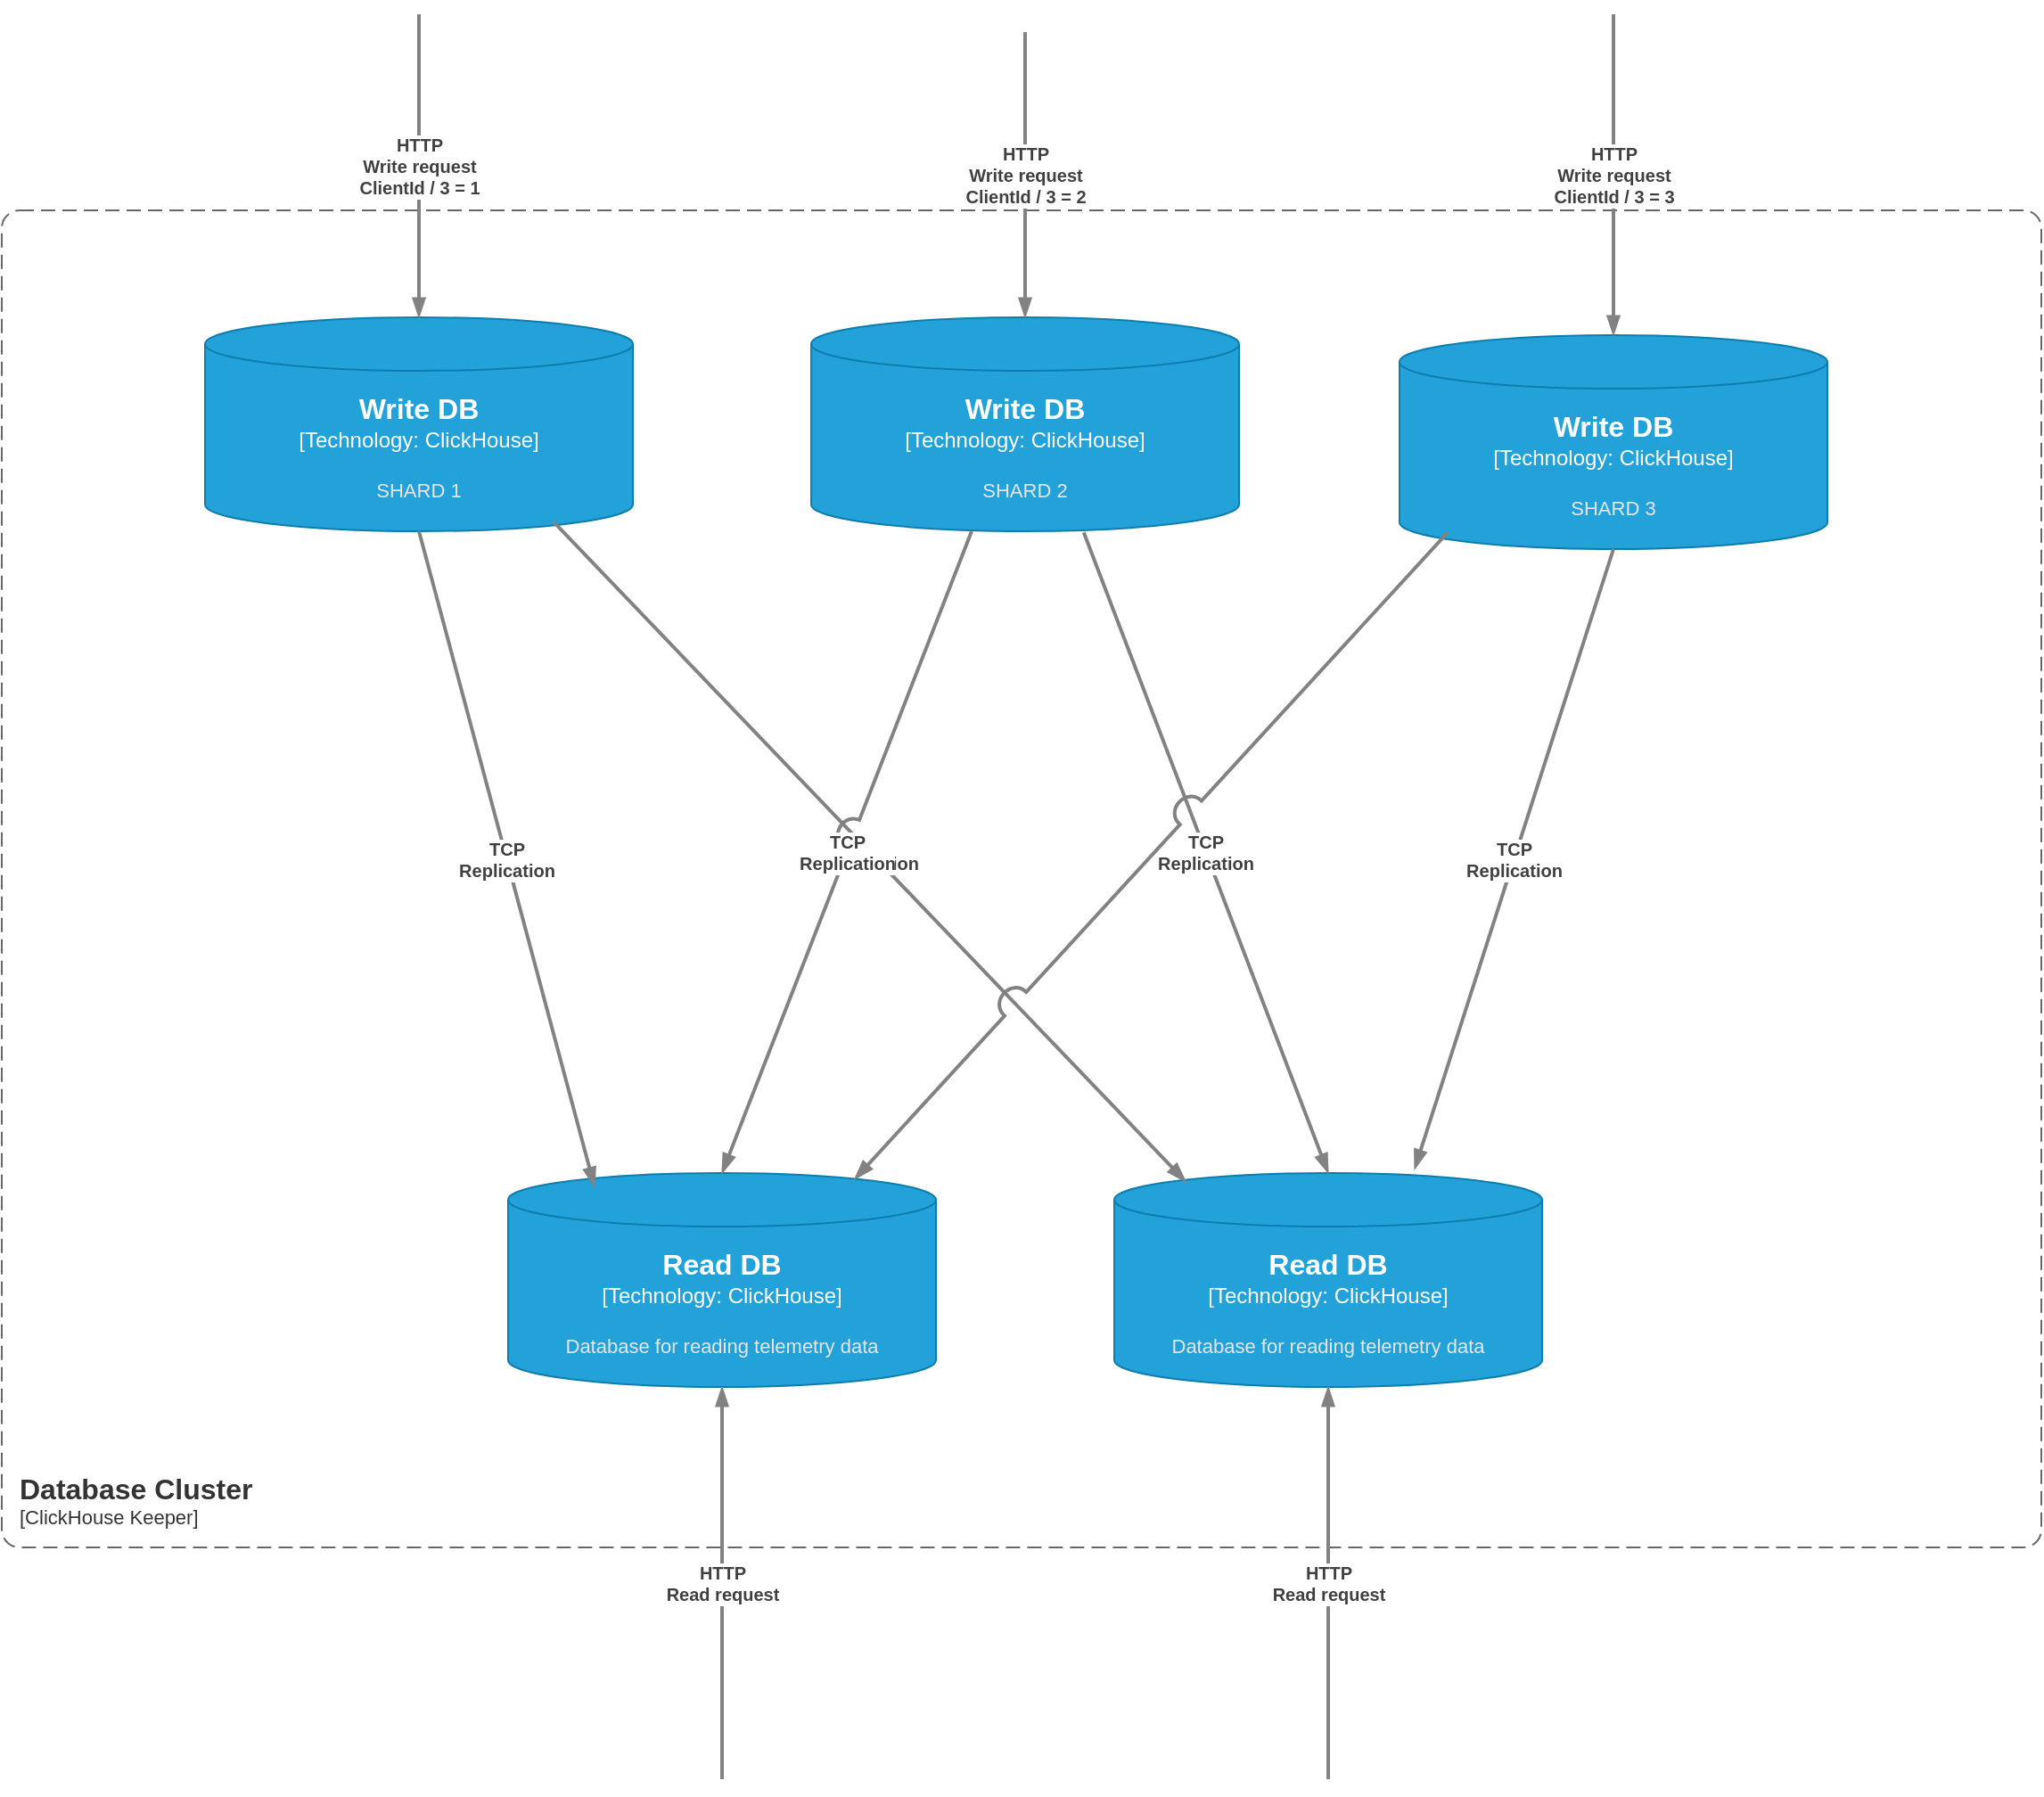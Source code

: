 <mxfile version="28.2.8">
  <diagram name="Страница — 1" id="ujGPFUUlUu314SVW7iKh">
    <mxGraphModel dx="200" dy="-6" grid="1" gridSize="10" guides="1" tooltips="1" connect="1" arrows="1" fold="1" page="1" pageScale="1" pageWidth="827" pageHeight="1169" math="0" shadow="0">
      <root>
        <mxCell id="0" />
        <mxCell id="1" parent="0" />
        <object placeholders="1" c4Name="Database Cluster" c4Type="SystemScopeBoundary" c4Application="ClickHouse Keeper" label="&lt;font style=&quot;font-size: 16px&quot;&gt;&lt;b&gt;&lt;div style=&quot;text-align: left&quot;&gt;%c4Name%&lt;/div&gt;&lt;/b&gt;&lt;/font&gt;&lt;div style=&quot;text-align: left&quot;&gt;[%c4Application%]&lt;/div&gt;" id="jmnfcBLgqMKQNApPhHJI-1">
          <mxCell style="rounded=1;fontSize=11;whiteSpace=wrap;html=1;dashed=1;arcSize=20;fillColor=none;strokeColor=#666666;fontColor=#333333;labelBackgroundColor=none;align=left;verticalAlign=bottom;labelBorderColor=none;spacingTop=0;spacing=10;dashPattern=8 4;metaEdit=1;rotatable=0;perimeter=rectanglePerimeter;noLabel=0;labelPadding=0;allowArrows=0;connectable=0;expand=0;recursiveResize=0;editable=1;pointerEvents=0;absoluteArcSize=1;points=[[0.25,0,0],[0.5,0,0],[0.75,0,0],[1,0.25,0],[1,0.5,0],[1,0.75,0],[0.75,1,0],[0.5,1,0],[0.25,1,0],[0,0.75,0],[0,0.5,0],[0,0.25,0]];" vertex="1" parent="1">
            <mxGeometry x="2346" y="1360" width="1144" height="750" as="geometry" />
          </mxCell>
        </object>
        <object placeholders="1" c4Name="Write DB" c4Type="Technology" c4Technology="ClickHouse" c4Description="SHARD 1" label="&lt;font style=&quot;font-size: 16px&quot;&gt;&lt;b&gt;%c4Name%&lt;/b&gt;&lt;/font&gt;&lt;div&gt;[%c4Type%:&amp;nbsp;%c4Technology%]&lt;/div&gt;&lt;br&gt;&lt;div&gt;&lt;font style=&quot;font-size: 11px&quot;&gt;&lt;font color=&quot;#E6E6E6&quot;&gt;%c4Description%&lt;/font&gt;&lt;/div&gt;" id="jmnfcBLgqMKQNApPhHJI-25">
          <mxCell style="shape=cylinder3;size=15;whiteSpace=wrap;html=1;boundedLbl=1;rounded=0;labelBackgroundColor=none;fillColor=#23A2D9;fontSize=12;fontColor=#ffffff;align=center;strokeColor=#0E7DAD;metaEdit=1;points=[[0.5,0,0],[1,0.25,0],[1,0.5,0],[1,0.75,0],[0.5,1,0],[0,0.75,0],[0,0.5,0],[0,0.25,0]];resizable=0;" vertex="1" parent="1">
            <mxGeometry x="2460" y="1420" width="240" height="120" as="geometry" />
          </mxCell>
        </object>
        <object placeholders="1" c4Name="Write DB" c4Type="Technology" c4Technology="ClickHouse" c4Description="SHARD 2" label="&lt;font style=&quot;font-size: 16px&quot;&gt;&lt;b&gt;%c4Name%&lt;/b&gt;&lt;/font&gt;&lt;div&gt;[%c4Type%:&amp;nbsp;%c4Technology%]&lt;/div&gt;&lt;br&gt;&lt;div&gt;&lt;font style=&quot;font-size: 11px&quot;&gt;&lt;font color=&quot;#E6E6E6&quot;&gt;%c4Description%&lt;/font&gt;&lt;/div&gt;" id="jmnfcBLgqMKQNApPhHJI-26">
          <mxCell style="shape=cylinder3;size=15;whiteSpace=wrap;html=1;boundedLbl=1;rounded=0;labelBackgroundColor=none;fillColor=#23A2D9;fontSize=12;fontColor=#ffffff;align=center;strokeColor=#0E7DAD;metaEdit=1;points=[[0.5,0,0],[1,0.25,0],[1,0.5,0],[1,0.75,0],[0.5,1,0],[0,0.75,0],[0,0.5,0],[0,0.25,0]];resizable=0;" vertex="1" parent="1">
            <mxGeometry x="2800" y="1420" width="240" height="120" as="geometry" />
          </mxCell>
        </object>
        <object placeholders="1" c4Name="Write DB" c4Type="Technology" c4Technology="ClickHouse" c4Description="SHARD 3" label="&lt;font style=&quot;font-size: 16px&quot;&gt;&lt;b&gt;%c4Name%&lt;/b&gt;&lt;/font&gt;&lt;div&gt;[%c4Type%:&amp;nbsp;%c4Technology%]&lt;/div&gt;&lt;br&gt;&lt;div&gt;&lt;font style=&quot;font-size: 11px&quot;&gt;&lt;font color=&quot;#E6E6E6&quot;&gt;%c4Description%&lt;/font&gt;&lt;/div&gt;" id="jmnfcBLgqMKQNApPhHJI-27">
          <mxCell style="shape=cylinder3;size=15;whiteSpace=wrap;html=1;boundedLbl=1;rounded=0;labelBackgroundColor=none;fillColor=#23A2D9;fontSize=12;fontColor=#ffffff;align=center;strokeColor=#0E7DAD;metaEdit=1;points=[[0.5,0,0],[1,0.25,0],[1,0.5,0],[1,0.75,0],[0.5,1,0],[0,0.75,0],[0,0.5,0],[0,0.25,0]];resizable=0;" vertex="1" parent="1">
            <mxGeometry x="3130" y="1430" width="240" height="120" as="geometry" />
          </mxCell>
        </object>
        <object placeholders="1" c4Type="Relationship" c4Description="HTTP&#xa;Write request&#xa;ClientId / 3 = 1" label="&lt;div style=&quot;text-align: left&quot;&gt;&lt;div style=&quot;text-align: center&quot;&gt;&lt;b&gt;%c4Description%&lt;/b&gt;&lt;/div&gt;" id="jmnfcBLgqMKQNApPhHJI-28">
          <mxCell style="endArrow=blockThin;html=1;fontSize=10;fontColor=#404040;strokeWidth=2;endFill=1;strokeColor=#828282;elbow=vertical;metaEdit=1;jumpStyle=arc;jumpSize=16;rounded=0;entryX=0.5;entryY=0;entryDx=0;entryDy=0;entryPerimeter=0;" edge="1" parent="1" target="jmnfcBLgqMKQNApPhHJI-25">
            <mxGeometry width="240" relative="1" as="geometry">
              <mxPoint x="2580" y="1250" as="sourcePoint" />
              <mxPoint x="2864" y="920" as="targetPoint" />
            </mxGeometry>
          </mxCell>
        </object>
        <object placeholders="1" c4Type="Relationship" c4Description="HTTP&#xa;Write request&#xa;ClientId / 3 = 2" label="&lt;div style=&quot;text-align: left&quot;&gt;&lt;div style=&quot;text-align: center&quot;&gt;&lt;b&gt;%c4Description%&lt;/b&gt;&lt;/div&gt;" id="jmnfcBLgqMKQNApPhHJI-29">
          <mxCell style="endArrow=blockThin;html=1;fontSize=10;fontColor=#404040;strokeWidth=2;endFill=1;strokeColor=#828282;elbow=vertical;metaEdit=1;jumpStyle=arc;jumpSize=16;rounded=0;entryX=0.5;entryY=0;entryDx=0;entryDy=0;entryPerimeter=0;" edge="1" parent="1" target="jmnfcBLgqMKQNApPhHJI-26">
            <mxGeometry width="240" relative="1" as="geometry">
              <mxPoint x="2920" y="1260" as="sourcePoint" />
              <mxPoint x="2910" y="1430" as="targetPoint" />
              <mxPoint as="offset" />
            </mxGeometry>
          </mxCell>
        </object>
        <object placeholders="1" c4Type="Relationship" c4Description="HTTP&#xa;Write request&#xa;ClientId / 3 = 3" label="&lt;div style=&quot;text-align: left&quot;&gt;&lt;div style=&quot;text-align: center&quot;&gt;&lt;b&gt;%c4Description%&lt;/b&gt;&lt;/div&gt;" id="jmnfcBLgqMKQNApPhHJI-30">
          <mxCell style="endArrow=blockThin;html=1;fontSize=10;fontColor=#404040;strokeWidth=2;endFill=1;strokeColor=#828282;elbow=vertical;metaEdit=1;jumpStyle=arc;jumpSize=16;rounded=0;entryX=0.5;entryY=0;entryDx=0;entryDy=0;entryPerimeter=0;" edge="1" parent="1" target="jmnfcBLgqMKQNApPhHJI-27">
            <mxGeometry width="240" relative="1" as="geometry">
              <mxPoint x="3250" y="1250" as="sourcePoint" />
              <mxPoint x="3030" y="1410" as="targetPoint" />
              <mxPoint as="offset" />
            </mxGeometry>
          </mxCell>
        </object>
        <object placeholders="1" c4Name="Read DB" c4Type="Technology" c4Technology="ClickHouse" c4Description="Database for reading telemetry data" label="&lt;font style=&quot;font-size: 16px&quot;&gt;&lt;b&gt;%c4Name%&lt;/b&gt;&lt;/font&gt;&lt;div&gt;[%c4Type%:&amp;nbsp;%c4Technology%]&lt;/div&gt;&lt;br&gt;&lt;div&gt;&lt;font style=&quot;font-size: 11px&quot;&gt;&lt;font color=&quot;#E6E6E6&quot;&gt;%c4Description%&lt;/font&gt;&lt;/div&gt;" id="jmnfcBLgqMKQNApPhHJI-31">
          <mxCell style="shape=cylinder3;size=15;whiteSpace=wrap;html=1;boundedLbl=1;rounded=0;labelBackgroundColor=none;fillColor=#23A2D9;fontSize=12;fontColor=#ffffff;align=center;strokeColor=#0E7DAD;metaEdit=1;points=[[0.5,0,0],[1,0.25,0],[1,0.5,0],[1,0.75,0],[0.5,1,0],[0,0.75,0],[0,0.5,0],[0,0.25,0]];resizable=0;" vertex="1" parent="1">
            <mxGeometry x="2630" y="1900" width="240" height="120" as="geometry" />
          </mxCell>
        </object>
        <object placeholders="1" c4Name="Read DB" c4Type="Technology" c4Technology="ClickHouse" c4Description="Database for reading telemetry data" label="&lt;font style=&quot;font-size: 16px&quot;&gt;&lt;b&gt;%c4Name%&lt;/b&gt;&lt;/font&gt;&lt;div&gt;[%c4Type%:&amp;nbsp;%c4Technology%]&lt;/div&gt;&lt;br&gt;&lt;div&gt;&lt;font style=&quot;font-size: 11px&quot;&gt;&lt;font color=&quot;#E6E6E6&quot;&gt;%c4Description%&lt;/font&gt;&lt;/div&gt;" id="jmnfcBLgqMKQNApPhHJI-32">
          <mxCell style="shape=cylinder3;size=15;whiteSpace=wrap;html=1;boundedLbl=1;rounded=0;labelBackgroundColor=none;fillColor=#23A2D9;fontSize=12;fontColor=#ffffff;align=center;strokeColor=#0E7DAD;metaEdit=1;points=[[0.5,0,0],[1,0.25,0],[1,0.5,0],[1,0.75,0],[0.5,1,0],[0,0.75,0],[0,0.5,0],[0,0.25,0]];resizable=0;" vertex="1" parent="1">
            <mxGeometry x="2970" y="1900" width="240" height="120" as="geometry" />
          </mxCell>
        </object>
        <object placeholders="1" c4Type="Relationship" c4Description="TCP&#xa;Replication" label="&lt;div style=&quot;text-align: left&quot;&gt;&lt;div style=&quot;text-align: center&quot;&gt;&lt;b&gt;%c4Description%&lt;/b&gt;&lt;/div&gt;" id="jmnfcBLgqMKQNApPhHJI-34">
          <mxCell style="endArrow=blockThin;html=1;fontSize=10;fontColor=#404040;strokeWidth=2;endFill=1;strokeColor=#828282;elbow=vertical;metaEdit=1;jumpStyle=arc;jumpSize=16;rounded=0;entryX=0.202;entryY=0.064;entryDx=0;entryDy=0;entryPerimeter=0;exitX=0.5;exitY=1;exitDx=0;exitDy=0;exitPerimeter=0;" edge="1" parent="1" source="jmnfcBLgqMKQNApPhHJI-25" target="jmnfcBLgqMKQNApPhHJI-31">
            <mxGeometry width="240" relative="1" as="geometry">
              <mxPoint x="2580" y="1550" as="sourcePoint" />
              <mxPoint x="2750" y="2145" as="targetPoint" />
            </mxGeometry>
          </mxCell>
        </object>
        <object placeholders="1" c4Type="Relationship" c4Description="TCP&#xa;Replication" label="&lt;div style=&quot;text-align: left&quot;&gt;&lt;div style=&quot;text-align: center&quot;&gt;&lt;b&gt;%c4Description%&lt;/b&gt;&lt;/div&gt;" id="jmnfcBLgqMKQNApPhHJI-35">
          <mxCell style="endArrow=blockThin;html=1;fontSize=10;fontColor=#404040;strokeWidth=2;endFill=1;strokeColor=#828282;elbow=vertical;metaEdit=1;jumpStyle=arc;jumpSize=16;rounded=0;entryX=0.167;entryY=0.04;entryDx=0;entryDy=0;entryPerimeter=0;exitX=0.815;exitY=0.957;exitDx=0;exitDy=0;exitPerimeter=0;" edge="1" parent="1" source="jmnfcBLgqMKQNApPhHJI-25" target="jmnfcBLgqMKQNApPhHJI-32">
            <mxGeometry width="240" relative="1" as="geometry">
              <mxPoint x="2650" y="1550" as="sourcePoint" />
              <mxPoint x="2840" y="2075" as="targetPoint" />
            </mxGeometry>
          </mxCell>
        </object>
        <object placeholders="1" c4Type="Relationship" c4Description="TCP&#xa;Replication" label="&lt;div style=&quot;text-align: left&quot;&gt;&lt;div style=&quot;text-align: center&quot;&gt;&lt;b&gt;%c4Description%&lt;/b&gt;&lt;/div&gt;" id="jmnfcBLgqMKQNApPhHJI-36">
          <mxCell style="endArrow=blockThin;html=1;fontSize=10;fontColor=#404040;strokeWidth=2;endFill=1;strokeColor=#828282;elbow=vertical;metaEdit=1;jumpStyle=arc;jumpSize=16;rounded=0;entryX=0.5;entryY=0;entryDx=0;entryDy=0;entryPerimeter=0;exitX=0.637;exitY=1.005;exitDx=0;exitDy=0;exitPerimeter=0;" edge="1" parent="1" source="jmnfcBLgqMKQNApPhHJI-26" target="jmnfcBLgqMKQNApPhHJI-32">
            <mxGeometry width="240" relative="1" as="geometry">
              <mxPoint x="2910" y="1550" as="sourcePoint" />
              <mxPoint x="3100" y="2025" as="targetPoint" />
            </mxGeometry>
          </mxCell>
        </object>
        <object placeholders="1" c4Type="Relationship" c4Description="TCP&#xa;Replication" label="&lt;div style=&quot;text-align: left&quot;&gt;&lt;div style=&quot;text-align: center&quot;&gt;&lt;b&gt;%c4Description%&lt;/b&gt;&lt;/div&gt;" id="jmnfcBLgqMKQNApPhHJI-37">
          <mxCell style="endArrow=blockThin;html=1;fontSize=10;fontColor=#404040;strokeWidth=2;endFill=1;strokeColor=#828282;elbow=vertical;metaEdit=1;jumpStyle=arc;jumpSize=16;rounded=0;entryX=0.5;entryY=0;entryDx=0;entryDy=0;entryPerimeter=0;" edge="1" parent="1" target="jmnfcBLgqMKQNApPhHJI-31">
            <mxGeometry width="240" relative="1" as="geometry">
              <mxPoint x="2890" y="1540" as="sourcePoint" />
              <mxPoint x="2610" y="1880" as="targetPoint" />
            </mxGeometry>
          </mxCell>
        </object>
        <object placeholders="1" c4Type="Relationship" c4Description="" label="&lt;div style=&quot;text-align: left&quot;&gt;&lt;div style=&quot;text-align: center&quot;&gt;&lt;b&gt;%c4Description%&lt;/b&gt;&lt;/div&gt;" id="jmnfcBLgqMKQNApPhHJI-38">
          <mxCell style="endArrow=blockThin;html=1;fontSize=10;fontColor=#404040;strokeWidth=2;endFill=1;strokeColor=#828282;elbow=vertical;metaEdit=1;jumpStyle=arc;jumpSize=16;rounded=0;exitX=0.113;exitY=0.921;exitDx=0;exitDy=0;exitPerimeter=0;entryX=0.81;entryY=0.029;entryDx=0;entryDy=0;entryPerimeter=0;" edge="1" parent="1" source="jmnfcBLgqMKQNApPhHJI-27" target="jmnfcBLgqMKQNApPhHJI-31">
            <mxGeometry width="240" relative="1" as="geometry">
              <mxPoint x="3300" y="1380" as="sourcePoint" />
              <mxPoint x="2660" y="1890" as="targetPoint" />
            </mxGeometry>
          </mxCell>
        </object>
        <object placeholders="1" c4Type="Relationship" c4Description="TCP&#xa;Replication" label="&lt;div style=&quot;text-align: left&quot;&gt;&lt;div style=&quot;text-align: center&quot;&gt;&lt;b&gt;%c4Description%&lt;/b&gt;&lt;/div&gt;" id="jmnfcBLgqMKQNApPhHJI-39">
          <mxCell style="endArrow=blockThin;html=1;fontSize=10;fontColor=#404040;strokeWidth=2;endFill=1;strokeColor=#828282;elbow=vertical;metaEdit=1;jumpStyle=arc;jumpSize=16;rounded=0;entryX=0.702;entryY=-0.019;entryDx=0;entryDy=0;entryPerimeter=0;exitX=0.5;exitY=1;exitDx=0;exitDy=0;exitPerimeter=0;" edge="1" parent="1" source="jmnfcBLgqMKQNApPhHJI-27" target="jmnfcBLgqMKQNApPhHJI-32">
            <mxGeometry width="240" relative="1" as="geometry">
              <mxPoint x="3120" y="1700" as="sourcePoint" />
              <mxPoint x="3120" y="2055" as="targetPoint" />
            </mxGeometry>
          </mxCell>
        </object>
        <object placeholders="1" c4Type="Relationship" c4Description="HTTP&#xa;Read request" label="&lt;div style=&quot;text-align: left&quot;&gt;&lt;div style=&quot;text-align: center&quot;&gt;&lt;b&gt;%c4Description%&lt;/b&gt;&lt;/div&gt;" id="jmnfcBLgqMKQNApPhHJI-41">
          <mxCell style="endArrow=blockThin;html=1;fontSize=10;fontColor=#404040;strokeWidth=2;endFill=1;strokeColor=#828282;elbow=vertical;metaEdit=1;jumpStyle=arc;jumpSize=16;rounded=0;entryX=0.5;entryY=1;entryDx=0;entryDy=0;entryPerimeter=0;" edge="1" parent="1" target="jmnfcBLgqMKQNApPhHJI-31">
            <mxGeometry width="240" relative="1" as="geometry">
              <mxPoint x="2750" y="2240" as="sourcePoint" />
              <mxPoint x="2630" y="2300" as="targetPoint" />
            </mxGeometry>
          </mxCell>
        </object>
        <object placeholders="1" c4Type="Relationship" c4Description="HTTP&#xa;Read request" label="&lt;div style=&quot;text-align: left&quot;&gt;&lt;div style=&quot;text-align: center&quot;&gt;&lt;b&gt;%c4Description%&lt;/b&gt;&lt;/div&gt;" id="jmnfcBLgqMKQNApPhHJI-42">
          <mxCell style="endArrow=blockThin;html=1;fontSize=10;fontColor=#404040;strokeWidth=2;endFill=1;strokeColor=#828282;elbow=vertical;metaEdit=1;jumpStyle=arc;jumpSize=16;rounded=0;entryX=0.5;entryY=1;entryDx=0;entryDy=0;entryPerimeter=0;" edge="1" parent="1" target="jmnfcBLgqMKQNApPhHJI-32">
            <mxGeometry width="240" relative="1" as="geometry">
              <mxPoint x="3090" y="2240" as="sourcePoint" />
              <mxPoint x="3090" y="2240" as="targetPoint" />
            </mxGeometry>
          </mxCell>
        </object>
      </root>
    </mxGraphModel>
  </diagram>
</mxfile>
